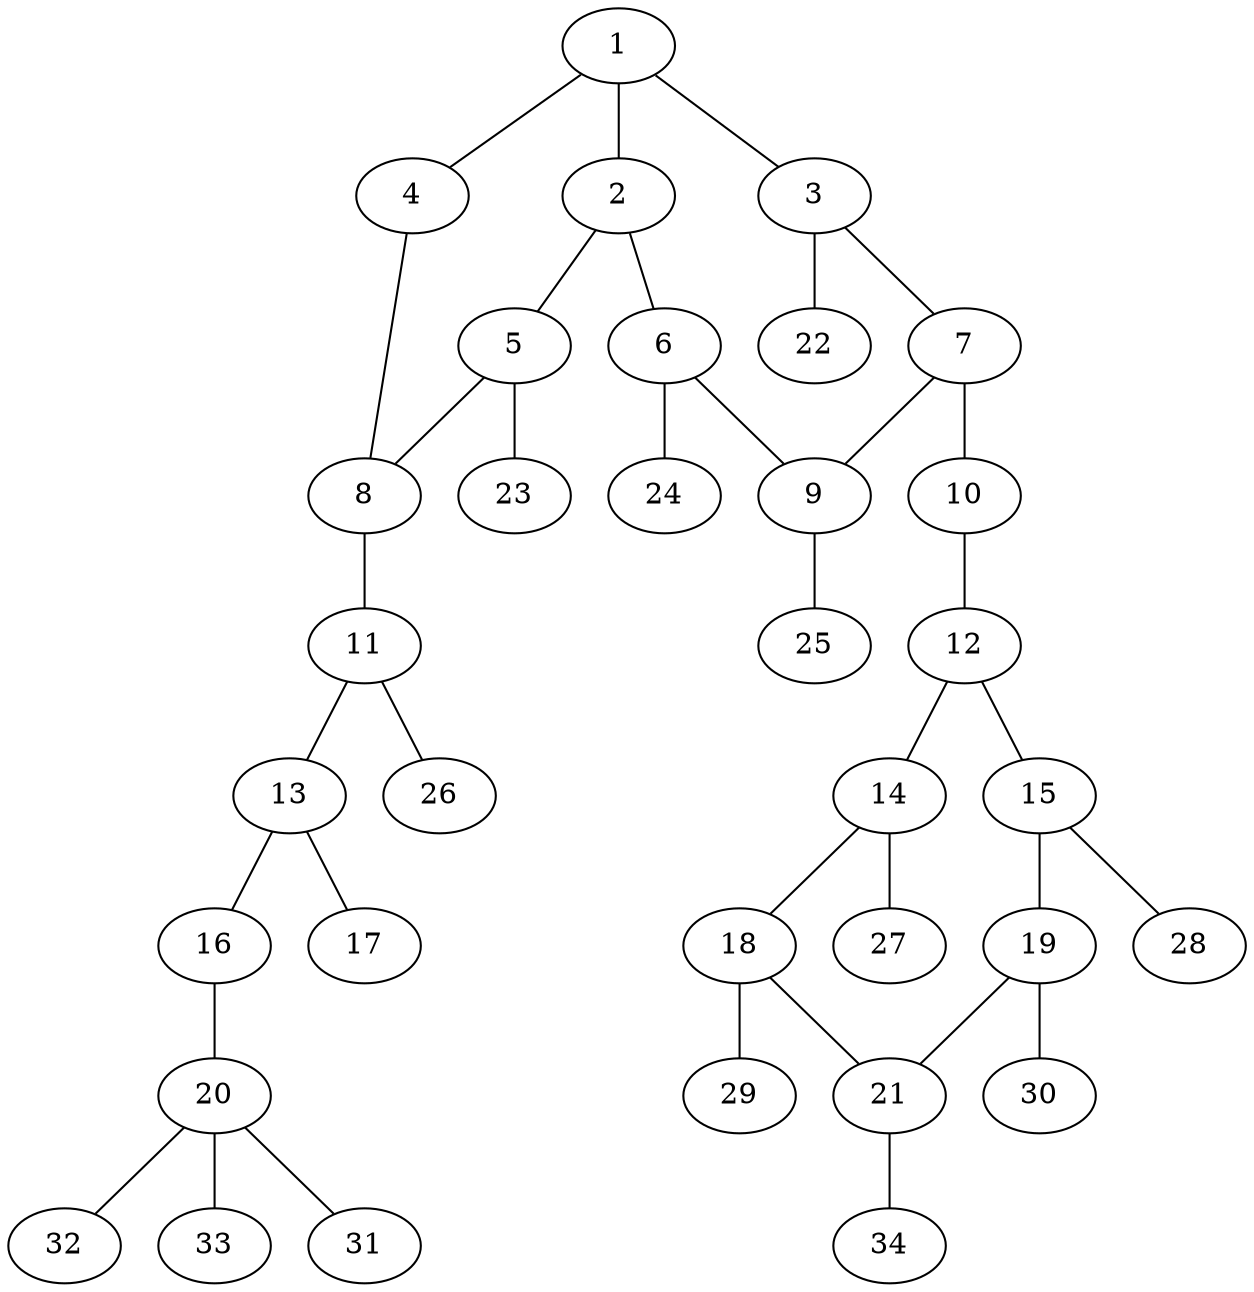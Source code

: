 graph molecule_1906 {
	1	 [chem=C];
	2	 [chem=C];
	1 -- 2	 [valence=2];
	3	 [chem=C];
	1 -- 3	 [valence=1];
	4	 [chem=N];
	1 -- 4	 [valence=1];
	5	 [chem=N];
	2 -- 5	 [valence=1];
	6	 [chem=C];
	2 -- 6	 [valence=1];
	7	 [chem=C];
	3 -- 7	 [valence=2];
	22	 [chem=H];
	3 -- 22	 [valence=1];
	8	 [chem=C];
	4 -- 8	 [valence=2];
	5 -- 8	 [valence=1];
	23	 [chem=H];
	5 -- 23	 [valence=1];
	9	 [chem=C];
	6 -- 9	 [valence=2];
	24	 [chem=H];
	6 -- 24	 [valence=1];
	7 -- 9	 [valence=1];
	10	 [chem=S];
	7 -- 10	 [valence=1];
	11	 [chem=N];
	8 -- 11	 [valence=1];
	25	 [chem=H];
	9 -- 25	 [valence=1];
	12	 [chem=C];
	10 -- 12	 [valence=1];
	13	 [chem=C];
	11 -- 13	 [valence=1];
	26	 [chem=H];
	11 -- 26	 [valence=1];
	14	 [chem=C];
	12 -- 14	 [valence=1];
	15	 [chem=C];
	12 -- 15	 [valence=2];
	16	 [chem=O];
	13 -- 16	 [valence=1];
	17	 [chem=O];
	13 -- 17	 [valence=2];
	18	 [chem=C];
	14 -- 18	 [valence=2];
	27	 [chem=H];
	14 -- 27	 [valence=1];
	19	 [chem=C];
	15 -- 19	 [valence=1];
	28	 [chem=H];
	15 -- 28	 [valence=1];
	20	 [chem=C];
	16 -- 20	 [valence=1];
	21	 [chem=C];
	18 -- 21	 [valence=1];
	29	 [chem=H];
	18 -- 29	 [valence=1];
	19 -- 21	 [valence=2];
	30	 [chem=H];
	19 -- 30	 [valence=1];
	31	 [chem=H];
	20 -- 31	 [valence=1];
	32	 [chem=H];
	20 -- 32	 [valence=1];
	33	 [chem=H];
	20 -- 33	 [valence=1];
	34	 [chem=H];
	21 -- 34	 [valence=1];
}
